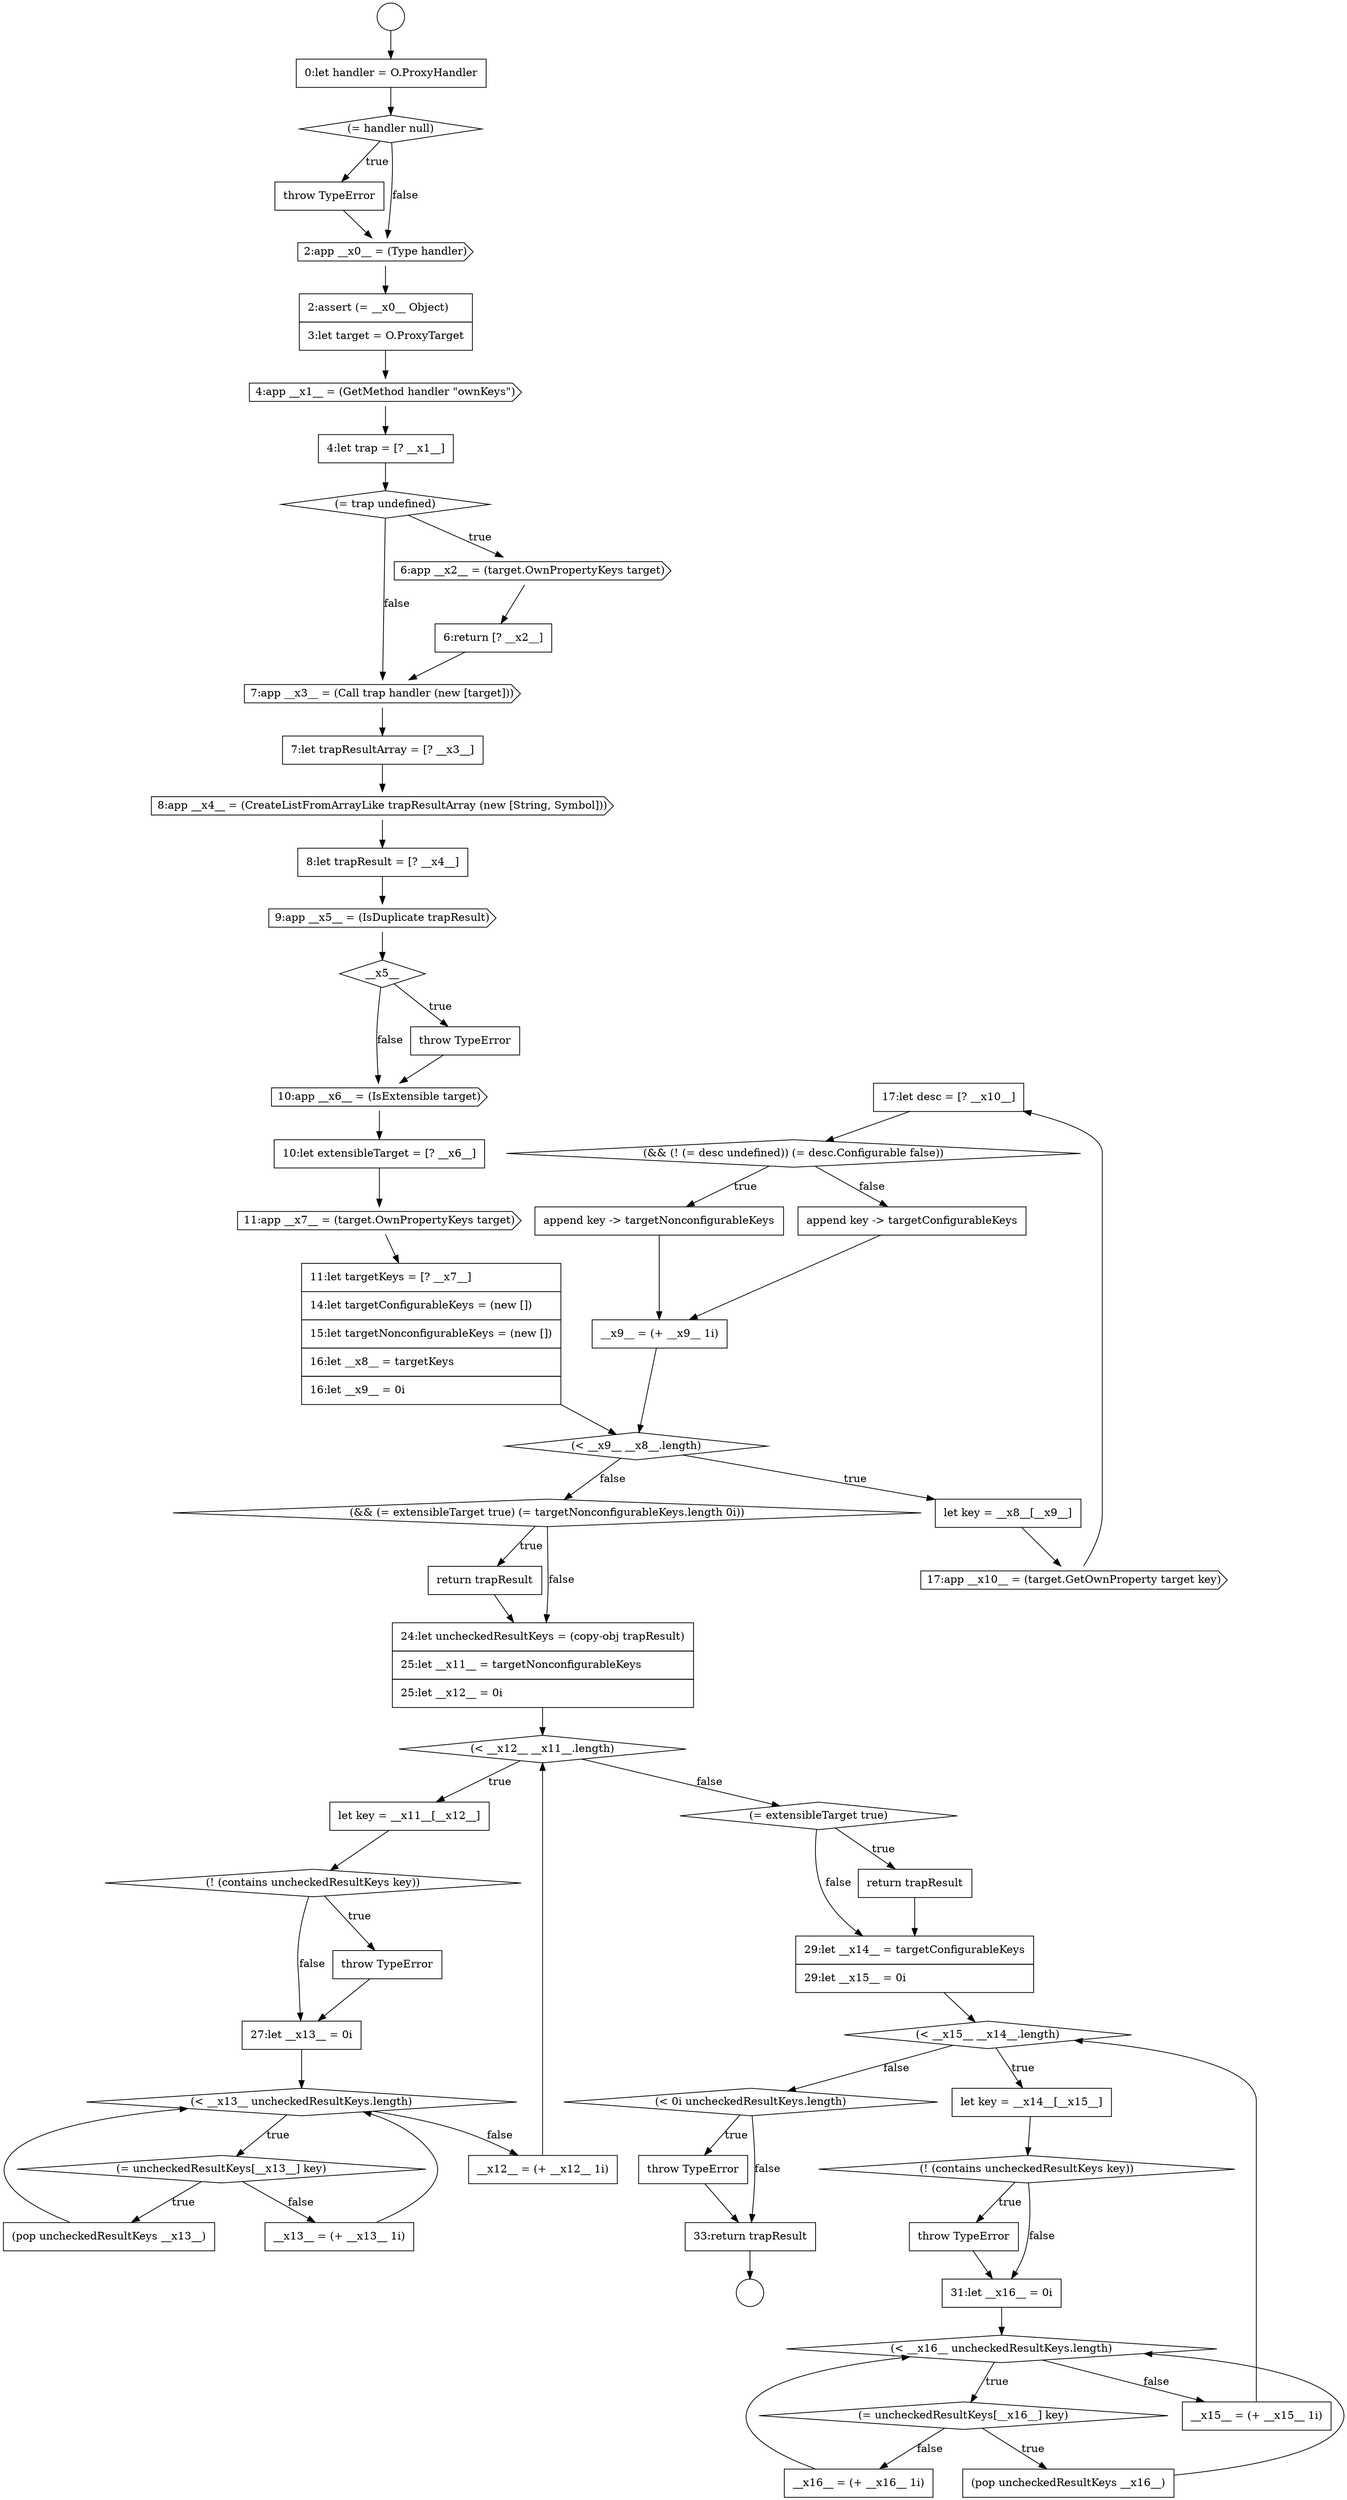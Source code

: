 digraph {
  node3477 [shape=none, margin=0, label=<<font color="black">
    <table border="0" cellborder="1" cellspacing="0" cellpadding="10">
      <tr><td align="left">17:let desc = [? __x10__]</td></tr>
    </table>
  </font>> color="black" fillcolor="white" style=filled]
  node3481 [shape=none, margin=0, label=<<font color="black">
    <table border="0" cellborder="1" cellspacing="0" cellpadding="10">
      <tr><td align="left">__x9__ = (+ __x9__ 1i)</td></tr>
    </table>
  </font>> color="black" fillcolor="white" style=filled]
  node3471 [shape=none, margin=0, label=<<font color="black">
    <table border="0" cellborder="1" cellspacing="0" cellpadding="10">
      <tr><td align="left">10:let extensibleTarget = [? __x6__]</td></tr>
    </table>
  </font>> color="black" fillcolor="white" style=filled]
  node3499 [shape=none, margin=0, label=<<font color="black">
    <table border="0" cellborder="1" cellspacing="0" cellpadding="10">
      <tr><td align="left">let key = __x14__[__x15__]</td></tr>
    </table>
  </font>> color="black" fillcolor="white" style=filled]
  node3486 [shape=none, margin=0, label=<<font color="black">
    <table border="0" cellborder="1" cellspacing="0" cellpadding="10">
      <tr><td align="left">let key = __x11__[__x12__]</td></tr>
    </table>
  </font>> color="black" fillcolor="white" style=filled]
  node3491 [shape=diamond, label=<<font color="black">(= uncheckedResultKeys[__x13__] key)</font>> color="black" fillcolor="white" style=filled]
  node3487 [shape=diamond, label=<<font color="black">(! (contains uncheckedResultKeys key))</font>> color="black" fillcolor="white" style=filled]
  node3455 [shape=none, margin=0, label=<<font color="black">
    <table border="0" cellborder="1" cellspacing="0" cellpadding="10">
      <tr><td align="left">throw TypeError</td></tr>
    </table>
  </font>> color="black" fillcolor="white" style=filled]
  node3475 [shape=none, margin=0, label=<<font color="black">
    <table border="0" cellborder="1" cellspacing="0" cellpadding="10">
      <tr><td align="left">let key = __x8__[__x9__]</td></tr>
    </table>
  </font>> color="black" fillcolor="white" style=filled]
  node3497 [shape=none, margin=0, label=<<font color="black">
    <table border="0" cellborder="1" cellspacing="0" cellpadding="10">
      <tr><td align="left">29:let __x14__ = targetConfigurableKeys</td></tr>
      <tr><td align="left">29:let __x15__ = 0i</td></tr>
    </table>
  </font>> color="black" fillcolor="white" style=filled]
  node3509 [shape=none, margin=0, label=<<font color="black">
    <table border="0" cellborder="1" cellspacing="0" cellpadding="10">
      <tr><td align="left">throw TypeError</td></tr>
    </table>
  </font>> color="black" fillcolor="white" style=filled]
  node3460 [shape=diamond, label=<<font color="black">(= trap undefined)</font>> color="black" fillcolor="white" style=filled]
  node3498 [shape=diamond, label=<<font color="black">(&lt; __x15__ __x14__.length)</font>> color="black" fillcolor="white" style=filled]
  node3502 [shape=none, margin=0, label=<<font color="black">
    <table border="0" cellborder="1" cellspacing="0" cellpadding="10">
      <tr><td align="left">31:let __x16__ = 0i</td></tr>
    </table>
  </font>> color="black" fillcolor="white" style=filled]
  node3466 [shape=none, margin=0, label=<<font color="black">
    <table border="0" cellborder="1" cellspacing="0" cellpadding="10">
      <tr><td align="left">8:let trapResult = [? __x4__]</td></tr>
    </table>
  </font>> color="black" fillcolor="white" style=filled]
  node3495 [shape=diamond, label=<<font color="black">(= extensibleTarget true)</font>> color="black" fillcolor="white" style=filled]
  node3485 [shape=diamond, label=<<font color="black">(&lt; __x12__ __x11__.length)</font>> color="black" fillcolor="white" style=filled]
  node3463 [shape=cds, label=<<font color="black">7:app __x3__ = (Call trap handler (new [target]))</font>> color="black" fillcolor="white" style=filled]
  node3470 [shape=cds, label=<<font color="black">10:app __x6__ = (IsExtensible target)</font>> color="black" fillcolor="white" style=filled]
  node3453 [shape=none, margin=0, label=<<font color="black">
    <table border="0" cellborder="1" cellspacing="0" cellpadding="10">
      <tr><td align="left">0:let handler = O.ProxyHandler</td></tr>
    </table>
  </font>> color="black" fillcolor="white" style=filled]
  node3473 [shape=none, margin=0, label=<<font color="black">
    <table border="0" cellborder="1" cellspacing="0" cellpadding="10">
      <tr><td align="left">11:let targetKeys = [? __x7__]</td></tr>
      <tr><td align="left">14:let targetConfigurableKeys = (new [])</td></tr>
      <tr><td align="left">15:let targetNonconfigurableKeys = (new [])</td></tr>
      <tr><td align="left">16:let __x8__ = targetKeys</td></tr>
      <tr><td align="left">16:let __x9__ = 0i</td></tr>
    </table>
  </font>> color="black" fillcolor="white" style=filled]
  node3505 [shape=none, margin=0, label=<<font color="black">
    <table border="0" cellborder="1" cellspacing="0" cellpadding="10">
      <tr><td align="left">(pop uncheckedResultKeys __x16__)</td></tr>
    </table>
  </font>> color="black" fillcolor="white" style=filled]
  node3492 [shape=none, margin=0, label=<<font color="black">
    <table border="0" cellborder="1" cellspacing="0" cellpadding="10">
      <tr><td align="left">(pop uncheckedResultKeys __x13__)</td></tr>
    </table>
  </font>> color="black" fillcolor="white" style=filled]
  node3510 [shape=none, margin=0, label=<<font color="black">
    <table border="0" cellborder="1" cellspacing="0" cellpadding="10">
      <tr><td align="left">33:return trapResult</td></tr>
    </table>
  </font>> color="black" fillcolor="white" style=filled]
  node3503 [shape=diamond, label=<<font color="black">(&lt; __x16__ uncheckedResultKeys.length)</font>> color="black" fillcolor="white" style=filled]
  node3459 [shape=none, margin=0, label=<<font color="black">
    <table border="0" cellborder="1" cellspacing="0" cellpadding="10">
      <tr><td align="left">4:let trap = [? __x1__]</td></tr>
    </table>
  </font>> color="black" fillcolor="white" style=filled]
  node3467 [shape=cds, label=<<font color="black">9:app __x5__ = (IsDuplicate trapResult)</font>> color="black" fillcolor="white" style=filled]
  node3482 [shape=diamond, label=<<font color="black">(&amp;&amp; (= extensibleTarget true) (= targetNonconfigurableKeys.length 0i))</font>> color="black" fillcolor="white" style=filled]
  node3454 [shape=diamond, label=<<font color="black">(= handler null)</font>> color="black" fillcolor="white" style=filled]
  node3476 [shape=cds, label=<<font color="black">17:app __x10__ = (target.GetOwnProperty target key)</font>> color="black" fillcolor="white" style=filled]
  node3508 [shape=diamond, label=<<font color="black">(&lt; 0i uncheckedResultKeys.length)</font>> color="black" fillcolor="white" style=filled]
  node3504 [shape=diamond, label=<<font color="black">(= uncheckedResultKeys[__x16__] key)</font>> color="black" fillcolor="white" style=filled]
  node3472 [shape=cds, label=<<font color="black">11:app __x7__ = (target.OwnPropertyKeys target)</font>> color="black" fillcolor="white" style=filled]
  node3458 [shape=cds, label=<<font color="black">4:app __x1__ = (GetMethod handler &quot;ownKeys&quot;)</font>> color="black" fillcolor="white" style=filled]
  node3468 [shape=diamond, label=<<font color="black">__x5__</font>> color="black" fillcolor="white" style=filled]
  node3500 [shape=diamond, label=<<font color="black">(! (contains uncheckedResultKeys key))</font>> color="black" fillcolor="white" style=filled]
  node3456 [shape=cds, label=<<font color="black">2:app __x0__ = (Type handler)</font>> color="black" fillcolor="white" style=filled]
  node3451 [shape=circle label=" " color="black" fillcolor="white" style=filled]
  node3483 [shape=none, margin=0, label=<<font color="black">
    <table border="0" cellborder="1" cellspacing="0" cellpadding="10">
      <tr><td align="left">return trapResult</td></tr>
    </table>
  </font>> color="black" fillcolor="white" style=filled]
  node3480 [shape=none, margin=0, label=<<font color="black">
    <table border="0" cellborder="1" cellspacing="0" cellpadding="10">
      <tr><td align="left">append key -&gt; targetConfigurableKeys</td></tr>
    </table>
  </font>> color="black" fillcolor="white" style=filled]
  node3490 [shape=diamond, label=<<font color="black">(&lt; __x13__ uncheckedResultKeys.length)</font>> color="black" fillcolor="white" style=filled]
  node3507 [shape=none, margin=0, label=<<font color="black">
    <table border="0" cellborder="1" cellspacing="0" cellpadding="10">
      <tr><td align="left">__x15__ = (+ __x15__ 1i)</td></tr>
    </table>
  </font>> color="black" fillcolor="white" style=filled]
  node3462 [shape=none, margin=0, label=<<font color="black">
    <table border="0" cellborder="1" cellspacing="0" cellpadding="10">
      <tr><td align="left">6:return [? __x2__]</td></tr>
    </table>
  </font>> color="black" fillcolor="white" style=filled]
  node3488 [shape=none, margin=0, label=<<font color="black">
    <table border="0" cellborder="1" cellspacing="0" cellpadding="10">
      <tr><td align="left">throw TypeError</td></tr>
    </table>
  </font>> color="black" fillcolor="white" style=filled]
  node3493 [shape=none, margin=0, label=<<font color="black">
    <table border="0" cellborder="1" cellspacing="0" cellpadding="10">
      <tr><td align="left">__x13__ = (+ __x13__ 1i)</td></tr>
    </table>
  </font>> color="black" fillcolor="white" style=filled]
  node3478 [shape=diamond, label=<<font color="black">(&amp;&amp; (! (= desc undefined)) (= desc.Configurable false))</font>> color="black" fillcolor="white" style=filled]
  node3452 [shape=circle label=" " color="black" fillcolor="white" style=filled]
  node3457 [shape=none, margin=0, label=<<font color="black">
    <table border="0" cellborder="1" cellspacing="0" cellpadding="10">
      <tr><td align="left">2:assert (= __x0__ Object)</td></tr>
      <tr><td align="left">3:let target = O.ProxyTarget</td></tr>
    </table>
  </font>> color="black" fillcolor="white" style=filled]
  node3465 [shape=cds, label=<<font color="black">8:app __x4__ = (CreateListFromArrayLike trapResultArray (new [String, Symbol]))</font>> color="black" fillcolor="white" style=filled]
  node3484 [shape=none, margin=0, label=<<font color="black">
    <table border="0" cellborder="1" cellspacing="0" cellpadding="10">
      <tr><td align="left">24:let uncheckedResultKeys = (copy-obj trapResult)</td></tr>
      <tr><td align="left">25:let __x11__ = targetNonconfigurableKeys</td></tr>
      <tr><td align="left">25:let __x12__ = 0i</td></tr>
    </table>
  </font>> color="black" fillcolor="white" style=filled]
  node3501 [shape=none, margin=0, label=<<font color="black">
    <table border="0" cellborder="1" cellspacing="0" cellpadding="10">
      <tr><td align="left">throw TypeError</td></tr>
    </table>
  </font>> color="black" fillcolor="white" style=filled]
  node3464 [shape=none, margin=0, label=<<font color="black">
    <table border="0" cellborder="1" cellspacing="0" cellpadding="10">
      <tr><td align="left">7:let trapResultArray = [? __x3__]</td></tr>
    </table>
  </font>> color="black" fillcolor="white" style=filled]
  node3496 [shape=none, margin=0, label=<<font color="black">
    <table border="0" cellborder="1" cellspacing="0" cellpadding="10">
      <tr><td align="left">return trapResult</td></tr>
    </table>
  </font>> color="black" fillcolor="white" style=filled]
  node3469 [shape=none, margin=0, label=<<font color="black">
    <table border="0" cellborder="1" cellspacing="0" cellpadding="10">
      <tr><td align="left">throw TypeError</td></tr>
    </table>
  </font>> color="black" fillcolor="white" style=filled]
  node3479 [shape=none, margin=0, label=<<font color="black">
    <table border="0" cellborder="1" cellspacing="0" cellpadding="10">
      <tr><td align="left">append key -&gt; targetNonconfigurableKeys</td></tr>
    </table>
  </font>> color="black" fillcolor="white" style=filled]
  node3506 [shape=none, margin=0, label=<<font color="black">
    <table border="0" cellborder="1" cellspacing="0" cellpadding="10">
      <tr><td align="left">__x16__ = (+ __x16__ 1i)</td></tr>
    </table>
  </font>> color="black" fillcolor="white" style=filled]
  node3489 [shape=none, margin=0, label=<<font color="black">
    <table border="0" cellborder="1" cellspacing="0" cellpadding="10">
      <tr><td align="left">27:let __x13__ = 0i</td></tr>
    </table>
  </font>> color="black" fillcolor="white" style=filled]
  node3494 [shape=none, margin=0, label=<<font color="black">
    <table border="0" cellborder="1" cellspacing="0" cellpadding="10">
      <tr><td align="left">__x12__ = (+ __x12__ 1i)</td></tr>
    </table>
  </font>> color="black" fillcolor="white" style=filled]
  node3474 [shape=diamond, label=<<font color="black">(&lt; __x9__ __x8__.length)</font>> color="black" fillcolor="white" style=filled]
  node3461 [shape=cds, label=<<font color="black">6:app __x2__ = (target.OwnPropertyKeys target)</font>> color="black" fillcolor="white" style=filled]
  node3479 -> node3481 [ color="black"]
  node3464 -> node3465 [ color="black"]
  node3509 -> node3510 [ color="black"]
  node3481 -> node3474 [ color="black"]
  node3499 -> node3500 [ color="black"]
  node3451 -> node3453 [ color="black"]
  node3497 -> node3498 [ color="black"]
  node3472 -> node3473 [ color="black"]
  node3503 -> node3504 [label=<<font color="black">true</font>> color="black"]
  node3503 -> node3507 [label=<<font color="black">false</font>> color="black"]
  node3456 -> node3457 [ color="black"]
  node3458 -> node3459 [ color="black"]
  node3496 -> node3497 [ color="black"]
  node3482 -> node3483 [label=<<font color="black">true</font>> color="black"]
  node3482 -> node3484 [label=<<font color="black">false</font>> color="black"]
  node3461 -> node3462 [ color="black"]
  node3507 -> node3498 [ color="black"]
  node3504 -> node3505 [label=<<font color="black">true</font>> color="black"]
  node3504 -> node3506 [label=<<font color="black">false</font>> color="black"]
  node3486 -> node3487 [ color="black"]
  node3467 -> node3468 [ color="black"]
  node3462 -> node3463 [ color="black"]
  node3473 -> node3474 [ color="black"]
  node3505 -> node3503 [ color="black"]
  node3474 -> node3475 [label=<<font color="black">true</font>> color="black"]
  node3474 -> node3482 [label=<<font color="black">false</font>> color="black"]
  node3483 -> node3484 [ color="black"]
  node3494 -> node3485 [ color="black"]
  node3490 -> node3491 [label=<<font color="black">true</font>> color="black"]
  node3490 -> node3494 [label=<<font color="black">false</font>> color="black"]
  node3463 -> node3464 [ color="black"]
  node3478 -> node3479 [label=<<font color="black">true</font>> color="black"]
  node3478 -> node3480 [label=<<font color="black">false</font>> color="black"]
  node3477 -> node3478 [ color="black"]
  node3455 -> node3456 [ color="black"]
  node3501 -> node3502 [ color="black"]
  node3498 -> node3499 [label=<<font color="black">true</font>> color="black"]
  node3498 -> node3508 [label=<<font color="black">false</font>> color="black"]
  node3502 -> node3503 [ color="black"]
  node3484 -> node3485 [ color="black"]
  node3508 -> node3509 [label=<<font color="black">true</font>> color="black"]
  node3508 -> node3510 [label=<<font color="black">false</font>> color="black"]
  node3492 -> node3490 [ color="black"]
  node3495 -> node3496 [label=<<font color="black">true</font>> color="black"]
  node3495 -> node3497 [label=<<font color="black">false</font>> color="black"]
  node3465 -> node3466 [ color="black"]
  node3468 -> node3469 [label=<<font color="black">true</font>> color="black"]
  node3468 -> node3470 [label=<<font color="black">false</font>> color="black"]
  node3454 -> node3455 [label=<<font color="black">true</font>> color="black"]
  node3454 -> node3456 [label=<<font color="black">false</font>> color="black"]
  node3487 -> node3488 [label=<<font color="black">true</font>> color="black"]
  node3487 -> node3489 [label=<<font color="black">false</font>> color="black"]
  node3469 -> node3470 [ color="black"]
  node3470 -> node3471 [ color="black"]
  node3457 -> node3458 [ color="black"]
  node3475 -> node3476 [ color="black"]
  node3459 -> node3460 [ color="black"]
  node3466 -> node3467 [ color="black"]
  node3491 -> node3492 [label=<<font color="black">true</font>> color="black"]
  node3491 -> node3493 [label=<<font color="black">false</font>> color="black"]
  node3453 -> node3454 [ color="black"]
  node3500 -> node3501 [label=<<font color="black">true</font>> color="black"]
  node3500 -> node3502 [label=<<font color="black">false</font>> color="black"]
  node3510 -> node3452 [ color="black"]
  node3480 -> node3481 [ color="black"]
  node3471 -> node3472 [ color="black"]
  node3493 -> node3490 [ color="black"]
  node3485 -> node3486 [label=<<font color="black">true</font>> color="black"]
  node3485 -> node3495 [label=<<font color="black">false</font>> color="black"]
  node3488 -> node3489 [ color="black"]
  node3476 -> node3477 [ color="black"]
  node3460 -> node3461 [label=<<font color="black">true</font>> color="black"]
  node3460 -> node3463 [label=<<font color="black">false</font>> color="black"]
  node3489 -> node3490 [ color="black"]
  node3506 -> node3503 [ color="black"]
}
